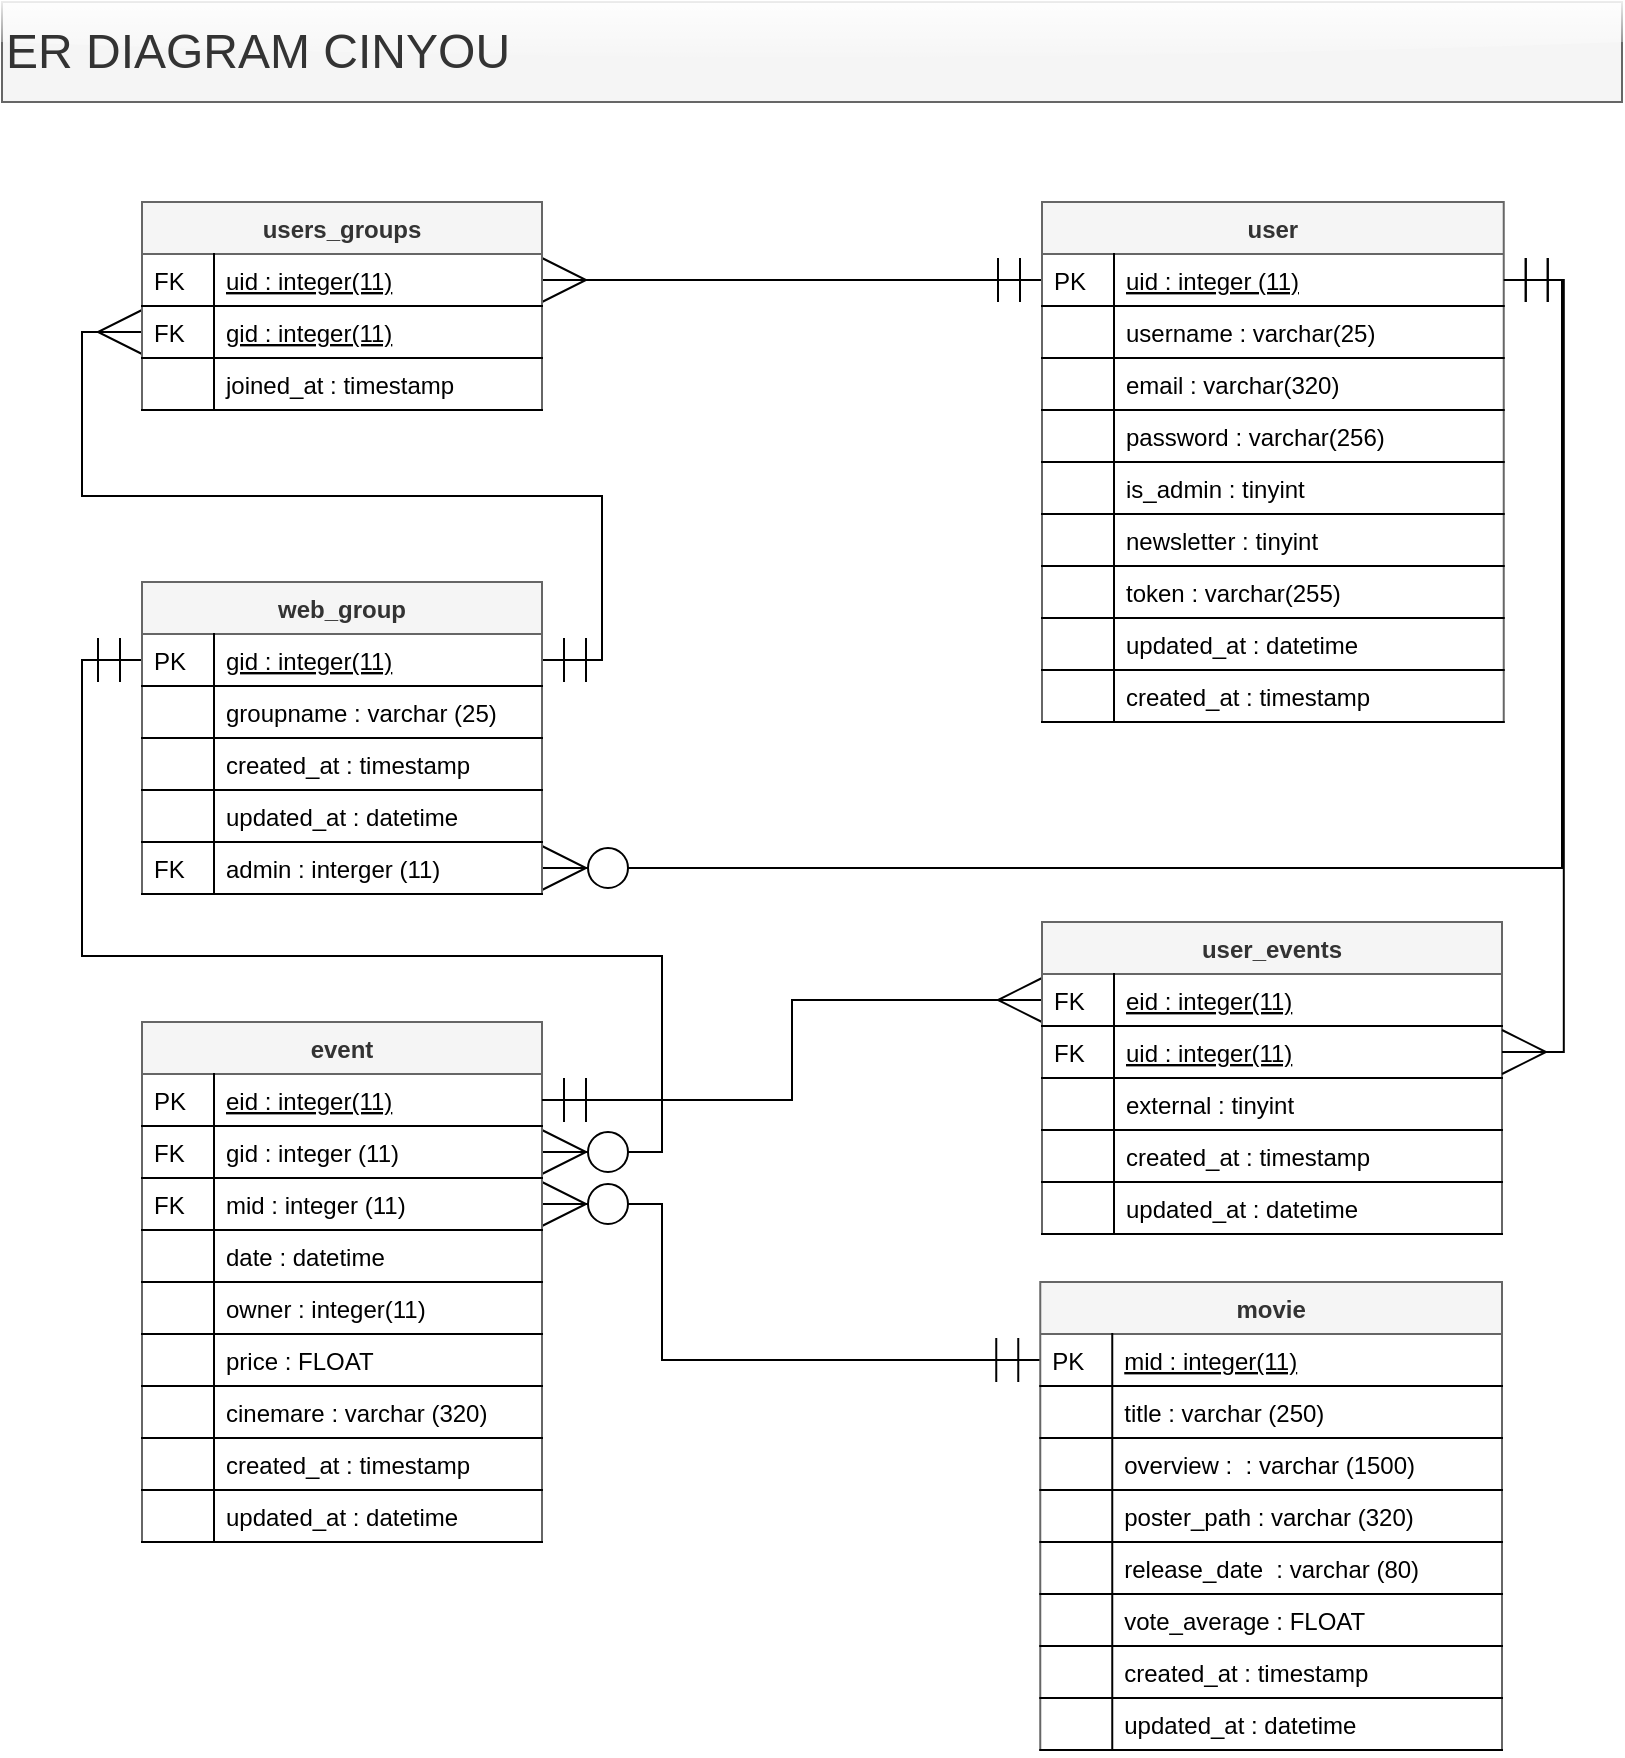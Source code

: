 <mxfile version="13.0.3" type="device"><diagram id="C5RBs43oDa-KdzZeNtuy" name="Page-1"><mxGraphModel dx="2249" dy="720" grid="1" gridSize="10" guides="1" tooltips="1" connect="1" arrows="1" fold="1" page="1" pageScale="1" pageWidth="827" pageHeight="1169" math="0" shadow="0"><root><mxCell id="WIyWlLk6GJQsqaUBKTNV-0"/><mxCell id="WIyWlLk6GJQsqaUBKTNV-1" parent="WIyWlLk6GJQsqaUBKTNV-0"/><mxCell id="mJB7OSezLRL1md8BicYm-161" style="edgeStyle=orthogonalEdgeStyle;rounded=0;orthogonalLoop=1;jettySize=auto;html=1;exitX=1;exitY=0.5;exitDx=0;exitDy=0;startArrow=ERzeroToMany;startFill=1;startSize=20;endArrow=ERmandOne;endFill=0;endSize=20;" parent="WIyWlLk6GJQsqaUBKTNV-1" source="mJB7OSezLRL1md8BicYm-103" target="mJB7OSezLRL1md8BicYm-112" edge="1"><mxGeometry relative="1" as="geometry"><Array as="points"><mxPoint x="-490" y="601"/><mxPoint x="-490" y="679"/></Array></mxGeometry></mxCell><mxCell id="mJB7OSezLRL1md8BicYm-164" style="edgeStyle=orthogonalEdgeStyle;rounded=0;orthogonalLoop=1;jettySize=auto;html=1;exitX=1;exitY=0.5;exitDx=0;exitDy=0;entryX=0;entryY=0.5;entryDx=0;entryDy=0;startFill=1;startSize=20;endArrow=ERmandOne;endFill=0;endSize=20;startArrow=ERzeroToMany;" parent="WIyWlLk6GJQsqaUBKTNV-1" source="mJB7OSezLRL1md8BicYm-162" target="mJB7OSezLRL1md8BicYm-84" edge="1"><mxGeometry relative="1" as="geometry"><Array as="points"><mxPoint x="-490" y="575"/><mxPoint x="-490" y="477"/><mxPoint x="-780" y="477"/><mxPoint x="-780" y="329"/></Array></mxGeometry></mxCell><mxCell id="mJB7OSezLRL1md8BicYm-191" style="edgeStyle=orthogonalEdgeStyle;rounded=0;orthogonalLoop=1;jettySize=auto;html=1;exitX=0;exitY=0.5;exitDx=0;exitDy=0;entryX=1;entryY=0.5;entryDx=0;entryDy=0;startArrow=ERmany;startFill=0;startSize=20;endArrow=ERmandOne;endFill=0;endSize=20;" parent="WIyWlLk6GJQsqaUBKTNV-1" source="mJB7OSezLRL1md8BicYm-166" target="mJB7OSezLRL1md8BicYm-84" edge="1"><mxGeometry relative="1" as="geometry"/></mxCell><mxCell id="mJB7OSezLRL1md8BicYm-192" style="edgeStyle=orthogonalEdgeStyle;rounded=0;orthogonalLoop=1;jettySize=auto;html=1;startArrow=ERmandOne;startFill=0;startSize=20;endArrow=ERmany;endFill=0;endSize=20;exitX=0;exitY=0.5;exitDx=0;exitDy=0;" parent="WIyWlLk6GJQsqaUBKTNV-1" source="f8YugZ81HCT3ujhzkiBc-7" target="mJB7OSezLRL1md8BicYm-187" edge="1"><mxGeometry relative="1" as="geometry"/></mxCell><mxCell id="mJB7OSezLRL1md8BicYm-194" style="edgeStyle=orthogonalEdgeStyle;rounded=0;orthogonalLoop=1;jettySize=auto;html=1;exitX=1;exitY=0.5;exitDx=0;exitDy=0;startArrow=ERzeroToMany;startFill=1;startSize=20;endArrow=ERmandOne;endFill=0;endSize=20;" parent="WIyWlLk6GJQsqaUBKTNV-1" source="mJB7OSezLRL1md8BicYm-122" target="f8YugZ81HCT3ujhzkiBc-7" edge="1"><mxGeometry relative="1" as="geometry"><Array as="points"><mxPoint x="-40" y="433"/><mxPoint x="-40" y="139"/></Array></mxGeometry></mxCell><mxCell id="mJB7OSezLRL1md8BicYm-83" value="web_group" style="swimlane;fontStyle=1;childLayout=stackLayout;horizontal=1;startSize=26;horizontalStack=0;resizeParent=1;resizeLast=0;collapsible=1;marginBottom=0;rounded=0;shadow=0;strokeWidth=1;swimlaneFillColor=#ffffff;glass=0;comic=0;fillColor=#f5f5f5;strokeColor=#666666;fontColor=#333333;" parent="WIyWlLk6GJQsqaUBKTNV-1" vertex="1"><mxGeometry x="-750" y="290" width="200" height="156" as="geometry"><mxRectangle x="260" y="270" width="160" height="26" as="alternateBounds"/></mxGeometry></mxCell><mxCell id="mJB7OSezLRL1md8BicYm-84" value="gid : integer(11)" style="shape=partialRectangle;top=0;left=0;right=0;bottom=1;align=left;verticalAlign=top;fillColor=none;spacingLeft=40;spacingRight=4;overflow=hidden;rotatable=0;points=[[0,0.5],[1,0.5]];portConstraint=eastwest;dropTarget=0;rounded=0;shadow=0;strokeWidth=1;fontStyle=4" parent="mJB7OSezLRL1md8BicYm-83" vertex="1"><mxGeometry y="26" width="200" height="26" as="geometry"/></mxCell><mxCell id="mJB7OSezLRL1md8BicYm-85" value="PK" style="shape=partialRectangle;top=0;left=0;bottom=0;fillColor=none;align=left;verticalAlign=top;spacingLeft=4;spacingRight=4;overflow=hidden;rotatable=0;points=[];portConstraint=eastwest;part=1;" parent="mJB7OSezLRL1md8BicYm-84" vertex="1" connectable="0"><mxGeometry width="36" height="26" as="geometry"/></mxCell><mxCell id="mJB7OSezLRL1md8BicYm-86" value="groupname : varchar (25)" style="shape=partialRectangle;top=0;left=0;right=0;bottom=1;align=left;verticalAlign=top;fillColor=none;spacingLeft=40;spacingRight=4;overflow=hidden;rotatable=0;points=[[0,0.5],[1,0.5]];portConstraint=eastwest;dropTarget=0;rounded=0;shadow=0;strokeWidth=1;fontStyle=0" parent="mJB7OSezLRL1md8BicYm-83" vertex="1"><mxGeometry y="52" width="200" height="26" as="geometry"/></mxCell><mxCell id="mJB7OSezLRL1md8BicYm-87" value="" style="shape=partialRectangle;top=0;left=0;bottom=0;fillColor=none;align=left;verticalAlign=top;spacingLeft=4;spacingRight=4;overflow=hidden;rotatable=0;points=[];portConstraint=eastwest;part=1;" parent="mJB7OSezLRL1md8BicYm-86" vertex="1" connectable="0"><mxGeometry width="36" height="26" as="geometry"/></mxCell><mxCell id="mJB7OSezLRL1md8BicYm-94" value="created_at : timestamp" style="shape=partialRectangle;top=0;left=0;right=0;bottom=1;align=left;verticalAlign=top;fillColor=none;spacingLeft=40;spacingRight=4;overflow=hidden;rotatable=0;points=[[0,0.5],[1,0.5]];portConstraint=eastwest;dropTarget=0;rounded=0;shadow=0;strokeWidth=1;fontStyle=0" parent="mJB7OSezLRL1md8BicYm-83" vertex="1"><mxGeometry y="78" width="200" height="26" as="geometry"/></mxCell><mxCell id="mJB7OSezLRL1md8BicYm-95" value="" style="shape=partialRectangle;top=0;left=0;bottom=0;fillColor=none;align=left;verticalAlign=top;spacingLeft=4;spacingRight=4;overflow=hidden;rotatable=0;points=[];portConstraint=eastwest;part=1;" parent="mJB7OSezLRL1md8BicYm-94" vertex="1" connectable="0"><mxGeometry width="36" height="26" as="geometry"/></mxCell><mxCell id="mJB7OSezLRL1md8BicYm-96" value="updated_at : datetime" style="shape=partialRectangle;top=0;left=0;right=0;bottom=1;align=left;verticalAlign=top;fillColor=none;spacingLeft=40;spacingRight=4;overflow=hidden;rotatable=0;points=[[0,0.5],[1,0.5]];portConstraint=eastwest;dropTarget=0;rounded=0;shadow=0;strokeWidth=1;fontStyle=0" parent="mJB7OSezLRL1md8BicYm-83" vertex="1"><mxGeometry y="104" width="200" height="26" as="geometry"/></mxCell><mxCell id="mJB7OSezLRL1md8BicYm-97" value="" style="shape=partialRectangle;top=0;left=0;bottom=0;fillColor=none;align=left;verticalAlign=top;spacingLeft=4;spacingRight=4;overflow=hidden;rotatable=0;points=[];portConstraint=eastwest;part=1;" parent="mJB7OSezLRL1md8BicYm-96" vertex="1" connectable="0"><mxGeometry width="36" height="26" as="geometry"/></mxCell><mxCell id="mJB7OSezLRL1md8BicYm-122" value="admin : interger (11)" style="shape=partialRectangle;top=0;left=0;right=0;bottom=1;align=left;verticalAlign=top;fillColor=none;spacingLeft=40;spacingRight=4;overflow=hidden;rotatable=0;points=[[0,0.5],[1,0.5]];portConstraint=eastwest;dropTarget=0;rounded=0;shadow=0;strokeWidth=1;fontStyle=0" parent="mJB7OSezLRL1md8BicYm-83" vertex="1"><mxGeometry y="130" width="200" height="26" as="geometry"/></mxCell><mxCell id="mJB7OSezLRL1md8BicYm-123" value="FK" style="shape=partialRectangle;top=0;left=0;bottom=0;fillColor=none;align=left;verticalAlign=top;spacingLeft=4;spacingRight=4;overflow=hidden;rotatable=0;points=[];portConstraint=eastwest;part=1;" parent="mJB7OSezLRL1md8BicYm-122" vertex="1" connectable="0"><mxGeometry width="36" height="26" as="geometry"/></mxCell><mxCell id="mJB7OSezLRL1md8BicYm-165" value="users_groups" style="swimlane;fontStyle=1;childLayout=stackLayout;horizontal=1;startSize=26;horizontalStack=0;resizeParent=1;resizeLast=0;collapsible=1;marginBottom=0;rounded=0;shadow=0;strokeWidth=1;swimlaneFillColor=#ffffff;fillColor=#f5f5f5;strokeColor=#666666;fontColor=#333333;" parent="WIyWlLk6GJQsqaUBKTNV-1" vertex="1"><mxGeometry x="-750" y="100" width="200" height="104" as="geometry"><mxRectangle x="260" y="270" width="160" height="26" as="alternateBounds"/></mxGeometry></mxCell><mxCell id="mJB7OSezLRL1md8BicYm-187" value="uid : integer(11)" style="shape=partialRectangle;top=0;left=0;right=0;bottom=1;align=left;verticalAlign=top;fillColor=none;spacingLeft=40;spacingRight=4;overflow=hidden;rotatable=0;points=[[0,0.5],[1,0.5]];portConstraint=eastwest;dropTarget=0;rounded=0;shadow=0;strokeWidth=1;fontStyle=4" parent="mJB7OSezLRL1md8BicYm-165" vertex="1"><mxGeometry y="26" width="200" height="26" as="geometry"/></mxCell><mxCell id="mJB7OSezLRL1md8BicYm-188" value="FK" style="shape=partialRectangle;top=0;left=0;bottom=0;fillColor=none;align=left;verticalAlign=top;spacingLeft=4;spacingRight=4;overflow=hidden;rotatable=0;points=[];portConstraint=eastwest;part=1;" parent="mJB7OSezLRL1md8BicYm-187" vertex="1" connectable="0"><mxGeometry width="36" height="26" as="geometry"/></mxCell><mxCell id="mJB7OSezLRL1md8BicYm-166" value="gid : integer(11)" style="shape=partialRectangle;top=0;left=0;right=0;bottom=1;align=left;verticalAlign=top;fillColor=none;spacingLeft=40;spacingRight=4;overflow=hidden;rotatable=0;points=[[0,0.5],[1,0.5]];portConstraint=eastwest;dropTarget=0;rounded=0;shadow=0;strokeWidth=1;fontStyle=4" parent="mJB7OSezLRL1md8BicYm-165" vertex="1"><mxGeometry y="52" width="200" height="26" as="geometry"/></mxCell><mxCell id="mJB7OSezLRL1md8BicYm-167" value="FK" style="shape=partialRectangle;top=0;left=0;bottom=0;fillColor=none;align=left;verticalAlign=top;spacingLeft=4;spacingRight=4;overflow=hidden;rotatable=0;points=[];portConstraint=eastwest;part=1;" parent="mJB7OSezLRL1md8BicYm-166" vertex="1" connectable="0"><mxGeometry width="36" height="26" as="geometry"/></mxCell><mxCell id="mJB7OSezLRL1md8BicYm-170" value="joined_at : timestamp" style="shape=partialRectangle;top=0;left=0;right=0;bottom=1;align=left;verticalAlign=top;fillColor=none;spacingLeft=40;spacingRight=4;overflow=hidden;rotatable=0;points=[[0,0.5],[1,0.5]];portConstraint=eastwest;dropTarget=0;rounded=0;shadow=0;strokeWidth=1;fontStyle=0" parent="mJB7OSezLRL1md8BicYm-165" vertex="1"><mxGeometry y="78" width="200" height="26" as="geometry"/></mxCell><mxCell id="mJB7OSezLRL1md8BicYm-171" value="" style="shape=partialRectangle;top=0;left=0;bottom=0;fillColor=none;align=left;verticalAlign=top;spacingLeft=4;spacingRight=4;overflow=hidden;rotatable=0;points=[];portConstraint=eastwest;part=1;" parent="mJB7OSezLRL1md8BicYm-170" vertex="1" connectable="0"><mxGeometry width="36" height="26" as="geometry"/></mxCell><mxCell id="f8YugZ81HCT3ujhzkiBc-6" value="user" style="swimlane;fontStyle=1;childLayout=stackLayout;horizontal=1;startSize=26;horizontalStack=0;resizeParent=1;resizeLast=0;collapsible=1;marginBottom=0;rounded=0;shadow=0;strokeWidth=1;swimlaneFillColor=#ffffff;fillColor=#f5f5f5;strokeColor=#666666;fontColor=#333333;" parent="WIyWlLk6GJQsqaUBKTNV-1" vertex="1"><mxGeometry x="-300" y="100" width="230.87" height="260" as="geometry"><mxRectangle x="260" y="270" width="160" height="26" as="alternateBounds"/></mxGeometry></mxCell><mxCell id="f8YugZ81HCT3ujhzkiBc-7" value="uid : integer (11)" style="shape=partialRectangle;top=0;left=0;right=0;bottom=1;align=left;verticalAlign=top;fillColor=none;spacingLeft=40;spacingRight=4;overflow=hidden;rotatable=0;points=[[0,0.5],[1,0.5]];portConstraint=eastwest;dropTarget=0;rounded=0;shadow=0;strokeWidth=1;fontStyle=4" parent="f8YugZ81HCT3ujhzkiBc-6" vertex="1"><mxGeometry y="26" width="230.87" height="26" as="geometry"/></mxCell><mxCell id="f8YugZ81HCT3ujhzkiBc-8" value="PK" style="shape=partialRectangle;top=0;left=0;bottom=0;fillColor=none;align=left;verticalAlign=top;spacingLeft=4;spacingRight=4;overflow=hidden;rotatable=0;points=[];portConstraint=eastwest;part=1;" parent="f8YugZ81HCT3ujhzkiBc-7" vertex="1" connectable="0"><mxGeometry width="36" height="26" as="geometry"/></mxCell><mxCell id="mJB7OSezLRL1md8BicYm-44" value="username : varchar(25)" style="shape=partialRectangle;top=0;left=0;right=0;bottom=1;align=left;verticalAlign=top;fillColor=none;spacingLeft=40;spacingRight=4;overflow=hidden;rotatable=0;points=[[0,0.5],[1,0.5]];portConstraint=eastwest;dropTarget=0;rounded=0;shadow=0;strokeWidth=1;fontStyle=0" parent="f8YugZ81HCT3ujhzkiBc-6" vertex="1"><mxGeometry y="52" width="230.87" height="26" as="geometry"/></mxCell><mxCell id="mJB7OSezLRL1md8BicYm-45" value="" style="shape=partialRectangle;top=0;left=0;bottom=0;fillColor=none;align=left;verticalAlign=top;spacingLeft=4;spacingRight=4;overflow=hidden;rotatable=0;points=[];portConstraint=eastwest;part=1;" parent="mJB7OSezLRL1md8BicYm-44" vertex="1" connectable="0"><mxGeometry width="36" height="26" as="geometry"/></mxCell><mxCell id="mJB7OSezLRL1md8BicYm-53" value="email : varchar(320)" style="shape=partialRectangle;top=0;left=0;right=0;bottom=1;align=left;verticalAlign=top;fillColor=none;spacingLeft=40;spacingRight=4;overflow=hidden;rotatable=0;points=[[0,0.5],[1,0.5]];portConstraint=eastwest;dropTarget=0;rounded=0;shadow=0;strokeWidth=1;fontStyle=0" parent="f8YugZ81HCT3ujhzkiBc-6" vertex="1"><mxGeometry y="78" width="230.87" height="26" as="geometry"/></mxCell><mxCell id="mJB7OSezLRL1md8BicYm-54" value="" style="shape=partialRectangle;top=0;left=0;bottom=0;fillColor=none;align=left;verticalAlign=top;spacingLeft=4;spacingRight=4;overflow=hidden;rotatable=0;points=[];portConstraint=eastwest;part=1;" parent="mJB7OSezLRL1md8BicYm-53" vertex="1" connectable="0"><mxGeometry width="36" height="26" as="geometry"/></mxCell><mxCell id="mJB7OSezLRL1md8BicYm-55" value="password : varchar(256)" style="shape=partialRectangle;top=0;left=0;right=0;bottom=1;align=left;verticalAlign=top;fillColor=none;spacingLeft=40;spacingRight=4;overflow=hidden;rotatable=0;points=[[0,0.5],[1,0.5]];portConstraint=eastwest;dropTarget=0;rounded=0;shadow=0;strokeWidth=1;fontStyle=0" parent="f8YugZ81HCT3ujhzkiBc-6" vertex="1"><mxGeometry y="104" width="230.87" height="26" as="geometry"/></mxCell><mxCell id="mJB7OSezLRL1md8BicYm-56" value="" style="shape=partialRectangle;top=0;left=0;bottom=0;fillColor=none;align=left;verticalAlign=top;spacingLeft=4;spacingRight=4;overflow=hidden;rotatable=0;points=[];portConstraint=eastwest;part=1;" parent="mJB7OSezLRL1md8BicYm-55" vertex="1" connectable="0"><mxGeometry width="36" height="26" as="geometry"/></mxCell><mxCell id="mJB7OSezLRL1md8BicYm-57" value="is_admin : tinyint" style="shape=partialRectangle;top=0;left=0;right=0;bottom=1;align=left;verticalAlign=top;fillColor=none;spacingLeft=40;spacingRight=4;overflow=hidden;rotatable=0;points=[[0,0.5],[1,0.5]];portConstraint=eastwest;dropTarget=0;rounded=0;shadow=0;strokeWidth=1;fontStyle=0" parent="f8YugZ81HCT3ujhzkiBc-6" vertex="1"><mxGeometry y="130" width="230.87" height="26" as="geometry"/></mxCell><mxCell id="mJB7OSezLRL1md8BicYm-58" value="" style="shape=partialRectangle;top=0;left=0;bottom=0;fillColor=none;align=left;verticalAlign=top;spacingLeft=4;spacingRight=4;overflow=hidden;rotatable=0;points=[];portConstraint=eastwest;part=1;" parent="mJB7OSezLRL1md8BicYm-57" vertex="1" connectable="0"><mxGeometry width="36" height="26" as="geometry"/></mxCell><mxCell id="Jg5qOL5THVyXjVPm_N4E-6" value="newsletter : tinyint" style="shape=partialRectangle;top=0;left=0;right=0;bottom=1;align=left;verticalAlign=top;fillColor=none;spacingLeft=40;spacingRight=4;overflow=hidden;rotatable=0;points=[[0,0.5],[1,0.5]];portConstraint=eastwest;dropTarget=0;rounded=0;shadow=0;strokeWidth=1;fontStyle=0" vertex="1" parent="f8YugZ81HCT3ujhzkiBc-6"><mxGeometry y="156" width="230.87" height="26" as="geometry"/></mxCell><mxCell id="Jg5qOL5THVyXjVPm_N4E-7" value="" style="shape=partialRectangle;top=0;left=0;bottom=0;fillColor=none;align=left;verticalAlign=top;spacingLeft=4;spacingRight=4;overflow=hidden;rotatable=0;points=[];portConstraint=eastwest;part=1;" vertex="1" connectable="0" parent="Jg5qOL5THVyXjVPm_N4E-6"><mxGeometry width="36" height="26" as="geometry"/></mxCell><mxCell id="Jg5qOL5THVyXjVPm_N4E-8" value="token : varchar(255)" style="shape=partialRectangle;top=0;left=0;right=0;bottom=1;align=left;verticalAlign=top;fillColor=none;spacingLeft=40;spacingRight=4;overflow=hidden;rotatable=0;points=[[0,0.5],[1,0.5]];portConstraint=eastwest;dropTarget=0;rounded=0;shadow=0;strokeWidth=1;fontStyle=0" vertex="1" parent="f8YugZ81HCT3ujhzkiBc-6"><mxGeometry y="182" width="230.87" height="26" as="geometry"/></mxCell><mxCell id="Jg5qOL5THVyXjVPm_N4E-9" value="" style="shape=partialRectangle;top=0;left=0;bottom=0;fillColor=none;align=left;verticalAlign=top;spacingLeft=4;spacingRight=4;overflow=hidden;rotatable=0;points=[];portConstraint=eastwest;part=1;" vertex="1" connectable="0" parent="Jg5qOL5THVyXjVPm_N4E-8"><mxGeometry width="36" height="26" as="geometry"/></mxCell><mxCell id="mJB7OSezLRL1md8BicYm-81" value="updated_at : datetime" style="shape=partialRectangle;top=0;left=0;right=0;bottom=1;align=left;verticalAlign=top;fillColor=none;spacingLeft=40;spacingRight=4;overflow=hidden;rotatable=0;points=[[0,0.5],[1,0.5]];portConstraint=eastwest;dropTarget=0;rounded=0;shadow=0;strokeWidth=1;fontStyle=0" parent="f8YugZ81HCT3ujhzkiBc-6" vertex="1"><mxGeometry y="208" width="230.87" height="26" as="geometry"/></mxCell><mxCell id="mJB7OSezLRL1md8BicYm-82" value="" style="shape=partialRectangle;top=0;left=0;bottom=0;fillColor=none;align=left;verticalAlign=top;spacingLeft=4;spacingRight=4;overflow=hidden;rotatable=0;points=[];portConstraint=eastwest;part=1;" parent="mJB7OSezLRL1md8BicYm-81" vertex="1" connectable="0"><mxGeometry width="36" height="26" as="geometry"/></mxCell><mxCell id="mJB7OSezLRL1md8BicYm-79" value="created_at : timestamp" style="shape=partialRectangle;top=0;left=0;right=0;bottom=1;align=left;verticalAlign=top;fillColor=none;spacingLeft=40;spacingRight=4;overflow=hidden;rotatable=0;points=[[0,0.5],[1,0.5]];portConstraint=eastwest;dropTarget=0;rounded=0;shadow=0;strokeWidth=1;fontStyle=0" parent="f8YugZ81HCT3ujhzkiBc-6" vertex="1"><mxGeometry y="234" width="230.87" height="26" as="geometry"/></mxCell><mxCell id="mJB7OSezLRL1md8BicYm-80" value="" style="shape=partialRectangle;top=0;left=0;bottom=0;fillColor=none;align=left;verticalAlign=top;spacingLeft=4;spacingRight=4;overflow=hidden;rotatable=0;points=[];portConstraint=eastwest;part=1;" parent="mJB7OSezLRL1md8BicYm-79" vertex="1" connectable="0"><mxGeometry width="36" height="26" as="geometry"/></mxCell><mxCell id="mJB7OSezLRL1md8BicYm-202" value="&lt;font style=&quot;font-size: 24px&quot;&gt;ER DIAGRAM CINYOU&lt;/font&gt;" style="rounded=0;whiteSpace=wrap;html=1;shadow=0;glass=1;comic=0;startSize=26;strokeWidth=1;fillColor=#f5f5f5;align=left;strokeColor=#666666;fontColor=#333333;" parent="WIyWlLk6GJQsqaUBKTNV-1" vertex="1"><mxGeometry x="-820" width="810" height="50" as="geometry"/></mxCell><mxCell id="mJB7OSezLRL1md8BicYm-100" value="event" style="swimlane;fontStyle=1;childLayout=stackLayout;horizontal=1;startSize=26;horizontalStack=0;resizeParent=1;resizeLast=0;collapsible=1;marginBottom=0;rounded=0;shadow=0;strokeWidth=1;swimlaneFillColor=#ffffff;fillColor=#f5f5f5;strokeColor=#666666;fontColor=#333333;" parent="WIyWlLk6GJQsqaUBKTNV-1" vertex="1"><mxGeometry x="-750" y="510" width="200" height="260" as="geometry"><mxRectangle x="260" y="270" width="160" height="26" as="alternateBounds"/></mxGeometry></mxCell><mxCell id="mJB7OSezLRL1md8BicYm-101" value="eid : integer(11)" style="shape=partialRectangle;top=0;left=0;right=0;bottom=1;align=left;verticalAlign=top;fillColor=none;spacingLeft=40;spacingRight=4;overflow=hidden;rotatable=0;points=[[0,0.5],[1,0.5]];portConstraint=eastwest;dropTarget=0;rounded=0;shadow=0;strokeWidth=1;fontStyle=4" parent="mJB7OSezLRL1md8BicYm-100" vertex="1"><mxGeometry y="26" width="200" height="26" as="geometry"/></mxCell><mxCell id="mJB7OSezLRL1md8BicYm-102" value="PK" style="shape=partialRectangle;top=0;left=0;bottom=0;fillColor=none;align=left;verticalAlign=top;spacingLeft=4;spacingRight=4;overflow=hidden;rotatable=0;points=[];portConstraint=eastwest;part=1;" parent="mJB7OSezLRL1md8BicYm-101" vertex="1" connectable="0"><mxGeometry width="36" height="26" as="geometry"/></mxCell><mxCell id="mJB7OSezLRL1md8BicYm-162" value="gid : integer (11)" style="shape=partialRectangle;top=0;left=0;right=0;bottom=1;align=left;verticalAlign=top;fillColor=none;spacingLeft=40;spacingRight=4;overflow=hidden;rotatable=0;points=[[0,0.5],[1,0.5]];portConstraint=eastwest;dropTarget=0;rounded=0;shadow=0;strokeWidth=1;fontStyle=0" parent="mJB7OSezLRL1md8BicYm-100" vertex="1"><mxGeometry y="52" width="200" height="26" as="geometry"/></mxCell><mxCell id="mJB7OSezLRL1md8BicYm-163" value="FK" style="shape=partialRectangle;top=0;left=0;bottom=0;fillColor=none;align=left;verticalAlign=top;spacingLeft=4;spacingRight=4;overflow=hidden;rotatable=0;points=[];portConstraint=eastwest;part=1;" parent="mJB7OSezLRL1md8BicYm-162" vertex="1" connectable="0"><mxGeometry width="36" height="26" as="geometry"/></mxCell><mxCell id="mJB7OSezLRL1md8BicYm-103" value="mid : integer (11)" style="shape=partialRectangle;top=0;left=0;right=0;bottom=1;align=left;verticalAlign=top;fillColor=none;spacingLeft=40;spacingRight=4;overflow=hidden;rotatable=0;points=[[0,0.5],[1,0.5]];portConstraint=eastwest;dropTarget=0;rounded=0;shadow=0;strokeWidth=1;fontStyle=0" parent="mJB7OSezLRL1md8BicYm-100" vertex="1"><mxGeometry y="78" width="200" height="26" as="geometry"/></mxCell><mxCell id="mJB7OSezLRL1md8BicYm-104" value="FK" style="shape=partialRectangle;top=0;left=0;bottom=0;fillColor=none;align=left;verticalAlign=top;spacingLeft=4;spacingRight=4;overflow=hidden;rotatable=0;points=[];portConstraint=eastwest;part=1;" parent="mJB7OSezLRL1md8BicYm-103" vertex="1" connectable="0"><mxGeometry width="36" height="26" as="geometry"/></mxCell><mxCell id="mJB7OSezLRL1md8BicYm-139" value="date : datetime" style="shape=partialRectangle;top=0;left=0;right=0;bottom=1;align=left;verticalAlign=top;fillColor=none;spacingLeft=40;spacingRight=4;overflow=hidden;rotatable=0;points=[[0,0.5],[1,0.5]];portConstraint=eastwest;dropTarget=0;rounded=0;shadow=0;strokeWidth=1;fontStyle=0" parent="mJB7OSezLRL1md8BicYm-100" vertex="1"><mxGeometry y="104" width="200" height="26" as="geometry"/></mxCell><mxCell id="mJB7OSezLRL1md8BicYm-140" value="" style="shape=partialRectangle;top=0;left=0;bottom=0;fillColor=none;align=left;verticalAlign=top;spacingLeft=4;spacingRight=4;overflow=hidden;rotatable=0;points=[];portConstraint=eastwest;part=1;" parent="mJB7OSezLRL1md8BicYm-139" vertex="1" connectable="0"><mxGeometry width="36" height="26" as="geometry"/></mxCell><mxCell id="Jg5qOL5THVyXjVPm_N4E-10" value="owner : integer(11)" style="shape=partialRectangle;top=0;left=0;right=0;bottom=1;align=left;verticalAlign=top;fillColor=none;spacingLeft=40;spacingRight=4;overflow=hidden;rotatable=0;points=[[0,0.5],[1,0.5]];portConstraint=eastwest;dropTarget=0;rounded=0;shadow=0;strokeWidth=1;fontStyle=0" vertex="1" parent="mJB7OSezLRL1md8BicYm-100"><mxGeometry y="130" width="200" height="26" as="geometry"/></mxCell><mxCell id="Jg5qOL5THVyXjVPm_N4E-11" value="" style="shape=partialRectangle;top=0;left=0;bottom=0;fillColor=none;align=left;verticalAlign=top;spacingLeft=4;spacingRight=4;overflow=hidden;rotatable=0;points=[];portConstraint=eastwest;part=1;" vertex="1" connectable="0" parent="Jg5qOL5THVyXjVPm_N4E-10"><mxGeometry width="36" height="26" as="geometry"/></mxCell><mxCell id="mJB7OSezLRL1md8BicYm-141" value="price : FLOAT" style="shape=partialRectangle;top=0;left=0;right=0;bottom=1;align=left;verticalAlign=top;fillColor=none;spacingLeft=40;spacingRight=4;overflow=hidden;rotatable=0;points=[[0,0.5],[1,0.5]];portConstraint=eastwest;dropTarget=0;rounded=0;shadow=0;strokeWidth=1;fontStyle=0" parent="mJB7OSezLRL1md8BicYm-100" vertex="1"><mxGeometry y="156" width="200" height="26" as="geometry"/></mxCell><mxCell id="mJB7OSezLRL1md8BicYm-142" value="" style="shape=partialRectangle;top=0;left=0;bottom=0;fillColor=none;align=left;verticalAlign=top;spacingLeft=4;spacingRight=4;overflow=hidden;rotatable=0;points=[];portConstraint=eastwest;part=1;" parent="mJB7OSezLRL1md8BicYm-141" vertex="1" connectable="0"><mxGeometry width="36" height="26" as="geometry"/></mxCell><mxCell id="mJB7OSezLRL1md8BicYm-137" value="cinemare : varchar (320)" style="shape=partialRectangle;top=0;left=0;right=0;bottom=1;align=left;verticalAlign=top;fillColor=none;spacingLeft=40;spacingRight=4;overflow=hidden;rotatable=0;points=[[0,0.5],[1,0.5]];portConstraint=eastwest;dropTarget=0;rounded=0;shadow=0;strokeWidth=1;fontStyle=0" parent="mJB7OSezLRL1md8BicYm-100" vertex="1"><mxGeometry y="182" width="200" height="26" as="geometry"/></mxCell><mxCell id="mJB7OSezLRL1md8BicYm-138" value="" style="shape=partialRectangle;top=0;left=0;bottom=0;fillColor=none;align=left;verticalAlign=top;spacingLeft=4;spacingRight=4;overflow=hidden;rotatable=0;points=[];portConstraint=eastwest;part=1;" parent="mJB7OSezLRL1md8BicYm-137" vertex="1" connectable="0"><mxGeometry width="36" height="26" as="geometry"/></mxCell><mxCell id="mJB7OSezLRL1md8BicYm-105" value="created_at : timestamp" style="shape=partialRectangle;top=0;left=0;right=0;bottom=1;align=left;verticalAlign=top;fillColor=none;spacingLeft=40;spacingRight=4;overflow=hidden;rotatable=0;points=[[0,0.5],[1,0.5]];portConstraint=eastwest;dropTarget=0;rounded=0;shadow=0;strokeWidth=1;fontStyle=0" parent="mJB7OSezLRL1md8BicYm-100" vertex="1"><mxGeometry y="208" width="200" height="26" as="geometry"/></mxCell><mxCell id="mJB7OSezLRL1md8BicYm-106" value="" style="shape=partialRectangle;top=0;left=0;bottom=0;fillColor=none;align=left;verticalAlign=top;spacingLeft=4;spacingRight=4;overflow=hidden;rotatable=0;points=[];portConstraint=eastwest;part=1;" parent="mJB7OSezLRL1md8BicYm-105" vertex="1" connectable="0"><mxGeometry width="36" height="26" as="geometry"/></mxCell><mxCell id="mJB7OSezLRL1md8BicYm-107" value="updated_at : datetime" style="shape=partialRectangle;top=0;left=0;right=0;bottom=1;align=left;verticalAlign=top;fillColor=none;spacingLeft=40;spacingRight=4;overflow=hidden;rotatable=0;points=[[0,0.5],[1,0.5]];portConstraint=eastwest;dropTarget=0;rounded=0;shadow=0;strokeWidth=1;fontStyle=0" parent="mJB7OSezLRL1md8BicYm-100" vertex="1"><mxGeometry y="234" width="200" height="26" as="geometry"/></mxCell><mxCell id="mJB7OSezLRL1md8BicYm-108" value="" style="shape=partialRectangle;top=0;left=0;bottom=0;fillColor=none;align=left;verticalAlign=top;spacingLeft=4;spacingRight=4;overflow=hidden;rotatable=0;points=[];portConstraint=eastwest;part=1;" parent="mJB7OSezLRL1md8BicYm-107" vertex="1" connectable="0"><mxGeometry width="36" height="26" as="geometry"/></mxCell><mxCell id="Jg5qOL5THVyXjVPm_N4E-33" style="edgeStyle=orthogonalEdgeStyle;rounded=0;orthogonalLoop=1;jettySize=auto;html=1;exitX=1;exitY=0.5;exitDx=0;exitDy=0;endArrow=ERmany;endFill=0;strokeWidth=1;startSize=20;endSize=20;startArrow=ERmandOne;startFill=0;" edge="1" parent="WIyWlLk6GJQsqaUBKTNV-1" source="mJB7OSezLRL1md8BicYm-101" target="Jg5qOL5THVyXjVPm_N4E-13"><mxGeometry relative="1" as="geometry"/></mxCell><mxCell id="Jg5qOL5THVyXjVPm_N4E-12" value="user_events" style="swimlane;fontStyle=1;childLayout=stackLayout;horizontal=1;startSize=26;horizontalStack=0;resizeParent=1;resizeLast=0;collapsible=1;marginBottom=0;rounded=0;shadow=0;strokeWidth=1;swimlaneFillColor=#ffffff;fillColor=#f5f5f5;strokeColor=#666666;fontColor=#333333;" vertex="1" parent="WIyWlLk6GJQsqaUBKTNV-1"><mxGeometry x="-300" y="460" width="230" height="156" as="geometry"><mxRectangle x="260" y="270" width="160" height="26" as="alternateBounds"/></mxGeometry></mxCell><mxCell id="Jg5qOL5THVyXjVPm_N4E-13" value="eid : integer(11)" style="shape=partialRectangle;top=0;left=0;right=0;bottom=1;align=left;verticalAlign=top;fillColor=none;spacingLeft=40;spacingRight=4;overflow=hidden;rotatable=0;points=[[0,0.5],[1,0.5]];portConstraint=eastwest;dropTarget=0;rounded=0;shadow=0;strokeWidth=1;fontStyle=4" vertex="1" parent="Jg5qOL5THVyXjVPm_N4E-12"><mxGeometry y="26" width="230" height="26" as="geometry"/></mxCell><mxCell id="Jg5qOL5THVyXjVPm_N4E-14" value="FK" style="shape=partialRectangle;top=0;left=0;bottom=0;fillColor=none;align=left;verticalAlign=top;spacingLeft=4;spacingRight=4;overflow=hidden;rotatable=0;points=[];portConstraint=eastwest;part=1;" vertex="1" connectable="0" parent="Jg5qOL5THVyXjVPm_N4E-13"><mxGeometry width="36" height="26" as="geometry"/></mxCell><mxCell id="Jg5qOL5THVyXjVPm_N4E-29" value="uid : integer(11)" style="shape=partialRectangle;top=0;left=0;right=0;bottom=1;align=left;verticalAlign=top;fillColor=none;spacingLeft=40;spacingRight=4;overflow=hidden;rotatable=0;points=[[0,0.5],[1,0.5]];portConstraint=eastwest;dropTarget=0;rounded=0;shadow=0;strokeWidth=1;fontStyle=4" vertex="1" parent="Jg5qOL5THVyXjVPm_N4E-12"><mxGeometry y="52" width="230" height="26" as="geometry"/></mxCell><mxCell id="Jg5qOL5THVyXjVPm_N4E-30" value="FK" style="shape=partialRectangle;top=0;left=0;bottom=0;fillColor=none;align=left;verticalAlign=top;spacingLeft=4;spacingRight=4;overflow=hidden;rotatable=0;points=[];portConstraint=eastwest;part=1;" vertex="1" connectable="0" parent="Jg5qOL5THVyXjVPm_N4E-29"><mxGeometry width="36" height="26" as="geometry"/></mxCell><mxCell id="Jg5qOL5THVyXjVPm_N4E-31" value="external : tinyint" style="shape=partialRectangle;top=0;left=0;right=0;bottom=1;align=left;verticalAlign=top;fillColor=none;spacingLeft=40;spacingRight=4;overflow=hidden;rotatable=0;points=[[0,0.5],[1,0.5]];portConstraint=eastwest;dropTarget=0;rounded=0;shadow=0;strokeWidth=1;fontStyle=0" vertex="1" parent="Jg5qOL5THVyXjVPm_N4E-12"><mxGeometry y="78" width="230" height="26" as="geometry"/></mxCell><mxCell id="Jg5qOL5THVyXjVPm_N4E-32" value="" style="shape=partialRectangle;top=0;left=0;bottom=0;fillColor=none;align=left;verticalAlign=top;spacingLeft=4;spacingRight=4;overflow=hidden;rotatable=0;points=[];portConstraint=eastwest;part=1;" vertex="1" connectable="0" parent="Jg5qOL5THVyXjVPm_N4E-31"><mxGeometry width="36" height="26" as="geometry"/></mxCell><mxCell id="Jg5qOL5THVyXjVPm_N4E-25" value="created_at : timestamp" style="shape=partialRectangle;top=0;left=0;right=0;bottom=1;align=left;verticalAlign=top;fillColor=none;spacingLeft=40;spacingRight=4;overflow=hidden;rotatable=0;points=[[0,0.5],[1,0.5]];portConstraint=eastwest;dropTarget=0;rounded=0;shadow=0;strokeWidth=1;fontStyle=0" vertex="1" parent="Jg5qOL5THVyXjVPm_N4E-12"><mxGeometry y="104" width="230" height="26" as="geometry"/></mxCell><mxCell id="Jg5qOL5THVyXjVPm_N4E-26" value="" style="shape=partialRectangle;top=0;left=0;bottom=0;fillColor=none;align=left;verticalAlign=top;spacingLeft=4;spacingRight=4;overflow=hidden;rotatable=0;points=[];portConstraint=eastwest;part=1;" vertex="1" connectable="0" parent="Jg5qOL5THVyXjVPm_N4E-25"><mxGeometry width="36" height="26" as="geometry"/></mxCell><mxCell id="Jg5qOL5THVyXjVPm_N4E-27" value="updated_at : datetime" style="shape=partialRectangle;top=0;left=0;right=0;bottom=1;align=left;verticalAlign=top;fillColor=none;spacingLeft=40;spacingRight=4;overflow=hidden;rotatable=0;points=[[0,0.5],[1,0.5]];portConstraint=eastwest;dropTarget=0;rounded=0;shadow=0;strokeWidth=1;fontStyle=0" vertex="1" parent="Jg5qOL5THVyXjVPm_N4E-12"><mxGeometry y="130" width="230" height="26" as="geometry"/></mxCell><mxCell id="Jg5qOL5THVyXjVPm_N4E-28" value="" style="shape=partialRectangle;top=0;left=0;bottom=0;fillColor=none;align=left;verticalAlign=top;spacingLeft=4;spacingRight=4;overflow=hidden;rotatable=0;points=[];portConstraint=eastwest;part=1;" vertex="1" connectable="0" parent="Jg5qOL5THVyXjVPm_N4E-27"><mxGeometry width="36" height="26" as="geometry"/></mxCell><mxCell id="mJB7OSezLRL1md8BicYm-111" value="movie" style="swimlane;fontStyle=1;childLayout=stackLayout;horizontal=1;startSize=26;horizontalStack=0;resizeParent=1;resizeLast=0;collapsible=1;marginBottom=0;rounded=0;shadow=0;strokeWidth=1;swimlaneFillColor=#ffffff;fillColor=#f5f5f5;strokeColor=#666666;fontColor=#333333;" parent="WIyWlLk6GJQsqaUBKTNV-1" vertex="1"><mxGeometry x="-300.87" y="640" width="230.87" height="234" as="geometry"><mxRectangle x="260" y="270" width="160" height="26" as="alternateBounds"/></mxGeometry></mxCell><mxCell id="mJB7OSezLRL1md8BicYm-112" value="mid : integer(11)" style="shape=partialRectangle;top=0;left=0;right=0;bottom=1;align=left;verticalAlign=top;fillColor=none;spacingLeft=40;spacingRight=4;overflow=hidden;rotatable=0;points=[[0,0.5],[1,0.5]];portConstraint=eastwest;dropTarget=0;rounded=0;shadow=0;strokeWidth=1;fontStyle=4" parent="mJB7OSezLRL1md8BicYm-111" vertex="1"><mxGeometry y="26" width="230.87" height="26" as="geometry"/></mxCell><mxCell id="mJB7OSezLRL1md8BicYm-113" value="PK" style="shape=partialRectangle;top=0;left=0;bottom=0;fillColor=none;align=left;verticalAlign=top;spacingLeft=4;spacingRight=4;overflow=hidden;rotatable=0;points=[];portConstraint=eastwest;part=1;" parent="mJB7OSezLRL1md8BicYm-112" vertex="1" connectable="0"><mxGeometry width="36" height="26" as="geometry"/></mxCell><mxCell id="mJB7OSezLRL1md8BicYm-125" value="title : varchar (250)" style="shape=partialRectangle;top=0;left=0;right=0;bottom=1;align=left;verticalAlign=top;fillColor=none;spacingLeft=40;spacingRight=4;overflow=hidden;rotatable=0;points=[[0,0.5],[1,0.5]];portConstraint=eastwest;dropTarget=0;rounded=0;shadow=0;strokeWidth=1;fontStyle=0" parent="mJB7OSezLRL1md8BicYm-111" vertex="1"><mxGeometry y="52" width="230.87" height="26" as="geometry"/></mxCell><mxCell id="mJB7OSezLRL1md8BicYm-126" value="" style="shape=partialRectangle;top=0;left=0;bottom=0;fillColor=none;align=left;verticalAlign=top;spacingLeft=4;spacingRight=4;overflow=hidden;rotatable=0;points=[];portConstraint=eastwest;part=1;" parent="mJB7OSezLRL1md8BicYm-125" vertex="1" connectable="0"><mxGeometry width="36" height="26" as="geometry"/></mxCell><mxCell id="mJB7OSezLRL1md8BicYm-135" value="overview :  : varchar (1500)" style="shape=partialRectangle;top=0;left=0;right=0;bottom=1;align=left;verticalAlign=top;fillColor=none;spacingLeft=40;spacingRight=4;overflow=hidden;rotatable=0;points=[[0,0.5],[1,0.5]];portConstraint=eastwest;dropTarget=0;rounded=0;shadow=0;strokeWidth=1;fontStyle=0" parent="mJB7OSezLRL1md8BicYm-111" vertex="1"><mxGeometry y="78" width="230.87" height="26" as="geometry"/></mxCell><mxCell id="mJB7OSezLRL1md8BicYm-136" value="" style="shape=partialRectangle;top=0;left=0;bottom=0;fillColor=none;align=left;verticalAlign=top;spacingLeft=4;spacingRight=4;overflow=hidden;rotatable=0;points=[];portConstraint=eastwest;part=1;" parent="mJB7OSezLRL1md8BicYm-135" vertex="1" connectable="0"><mxGeometry width="36" height="26" as="geometry"/></mxCell><mxCell id="mJB7OSezLRL1md8BicYm-127" value="poster_path : varchar (320)" style="shape=partialRectangle;top=0;left=0;right=0;bottom=1;align=left;verticalAlign=top;fillColor=none;spacingLeft=40;spacingRight=4;overflow=hidden;rotatable=0;points=[[0,0.5],[1,0.5]];portConstraint=eastwest;dropTarget=0;rounded=0;shadow=0;strokeWidth=1;fontStyle=0" parent="mJB7OSezLRL1md8BicYm-111" vertex="1"><mxGeometry y="104" width="230.87" height="26" as="geometry"/></mxCell><mxCell id="mJB7OSezLRL1md8BicYm-128" value="" style="shape=partialRectangle;top=0;left=0;bottom=0;fillColor=none;align=left;verticalAlign=top;spacingLeft=4;spacingRight=4;overflow=hidden;rotatable=0;points=[];portConstraint=eastwest;part=1;" parent="mJB7OSezLRL1md8BicYm-127" vertex="1" connectable="0"><mxGeometry width="36" height="26" as="geometry"/></mxCell><mxCell id="mJB7OSezLRL1md8BicYm-133" value="release_date  : varchar (80)" style="shape=partialRectangle;top=0;left=0;right=0;bottom=1;align=left;verticalAlign=top;fillColor=none;spacingLeft=40;spacingRight=4;overflow=hidden;rotatable=0;points=[[0,0.5],[1,0.5]];portConstraint=eastwest;dropTarget=0;rounded=0;shadow=0;strokeWidth=1;fontStyle=0" parent="mJB7OSezLRL1md8BicYm-111" vertex="1"><mxGeometry y="130" width="230.87" height="26" as="geometry"/></mxCell><mxCell id="mJB7OSezLRL1md8BicYm-134" value="" style="shape=partialRectangle;top=0;left=0;bottom=0;fillColor=none;align=left;verticalAlign=top;spacingLeft=4;spacingRight=4;overflow=hidden;rotatable=0;points=[];portConstraint=eastwest;part=1;" parent="mJB7OSezLRL1md8BicYm-133" vertex="1" connectable="0"><mxGeometry width="36" height="26" as="geometry"/></mxCell><mxCell id="mJB7OSezLRL1md8BicYm-129" value="vote_average : FLOAT" style="shape=partialRectangle;top=0;left=0;right=0;bottom=1;align=left;verticalAlign=top;fillColor=none;spacingLeft=40;spacingRight=4;overflow=hidden;rotatable=0;points=[[0,0.5],[1,0.5]];portConstraint=eastwest;dropTarget=0;rounded=0;shadow=0;strokeWidth=1;fontStyle=0" parent="mJB7OSezLRL1md8BicYm-111" vertex="1"><mxGeometry y="156" width="230.87" height="26" as="geometry"/></mxCell><mxCell id="mJB7OSezLRL1md8BicYm-130" value="" style="shape=partialRectangle;top=0;left=0;bottom=0;fillColor=none;align=left;verticalAlign=top;spacingLeft=4;spacingRight=4;overflow=hidden;rotatable=0;points=[];portConstraint=eastwest;part=1;" parent="mJB7OSezLRL1md8BicYm-129" vertex="1" connectable="0"><mxGeometry width="36" height="26" as="geometry"/></mxCell><mxCell id="mJB7OSezLRL1md8BicYm-116" value="created_at : timestamp" style="shape=partialRectangle;top=0;left=0;right=0;bottom=1;align=left;verticalAlign=top;fillColor=none;spacingLeft=40;spacingRight=4;overflow=hidden;rotatable=0;points=[[0,0.5],[1,0.5]];portConstraint=eastwest;dropTarget=0;rounded=0;shadow=0;strokeWidth=1;fontStyle=0" parent="mJB7OSezLRL1md8BicYm-111" vertex="1"><mxGeometry y="182" width="230.87" height="26" as="geometry"/></mxCell><mxCell id="mJB7OSezLRL1md8BicYm-117" value="" style="shape=partialRectangle;top=0;left=0;bottom=0;fillColor=none;align=left;verticalAlign=top;spacingLeft=4;spacingRight=4;overflow=hidden;rotatable=0;points=[];portConstraint=eastwest;part=1;" parent="mJB7OSezLRL1md8BicYm-116" vertex="1" connectable="0"><mxGeometry width="36" height="26" as="geometry"/></mxCell><mxCell id="mJB7OSezLRL1md8BicYm-118" value="updated_at : datetime" style="shape=partialRectangle;top=0;left=0;right=0;bottom=1;align=left;verticalAlign=top;fillColor=none;spacingLeft=40;spacingRight=4;overflow=hidden;rotatable=0;points=[[0,0.5],[1,0.5]];portConstraint=eastwest;dropTarget=0;rounded=0;shadow=0;strokeWidth=1;fontStyle=0" parent="mJB7OSezLRL1md8BicYm-111" vertex="1"><mxGeometry y="208" width="230.87" height="26" as="geometry"/></mxCell><mxCell id="mJB7OSezLRL1md8BicYm-119" value="" style="shape=partialRectangle;top=0;left=0;bottom=0;fillColor=none;align=left;verticalAlign=top;spacingLeft=4;spacingRight=4;overflow=hidden;rotatable=0;points=[];portConstraint=eastwest;part=1;" parent="mJB7OSezLRL1md8BicYm-118" vertex="1" connectable="0"><mxGeometry width="36" height="26" as="geometry"/></mxCell><mxCell id="Jg5qOL5THVyXjVPm_N4E-35" style="edgeStyle=orthogonalEdgeStyle;rounded=0;orthogonalLoop=1;jettySize=auto;html=1;exitX=1;exitY=0.5;exitDx=0;exitDy=0;entryX=1;entryY=0.5;entryDx=0;entryDy=0;startArrow=ERmandOne;startFill=0;startSize=20;endArrow=ERmany;endFill=0;endSize=20;strokeWidth=1;" edge="1" parent="WIyWlLk6GJQsqaUBKTNV-1" source="f8YugZ81HCT3ujhzkiBc-7" target="Jg5qOL5THVyXjVPm_N4E-29"><mxGeometry relative="1" as="geometry"/></mxCell></root></mxGraphModel></diagram></mxfile>